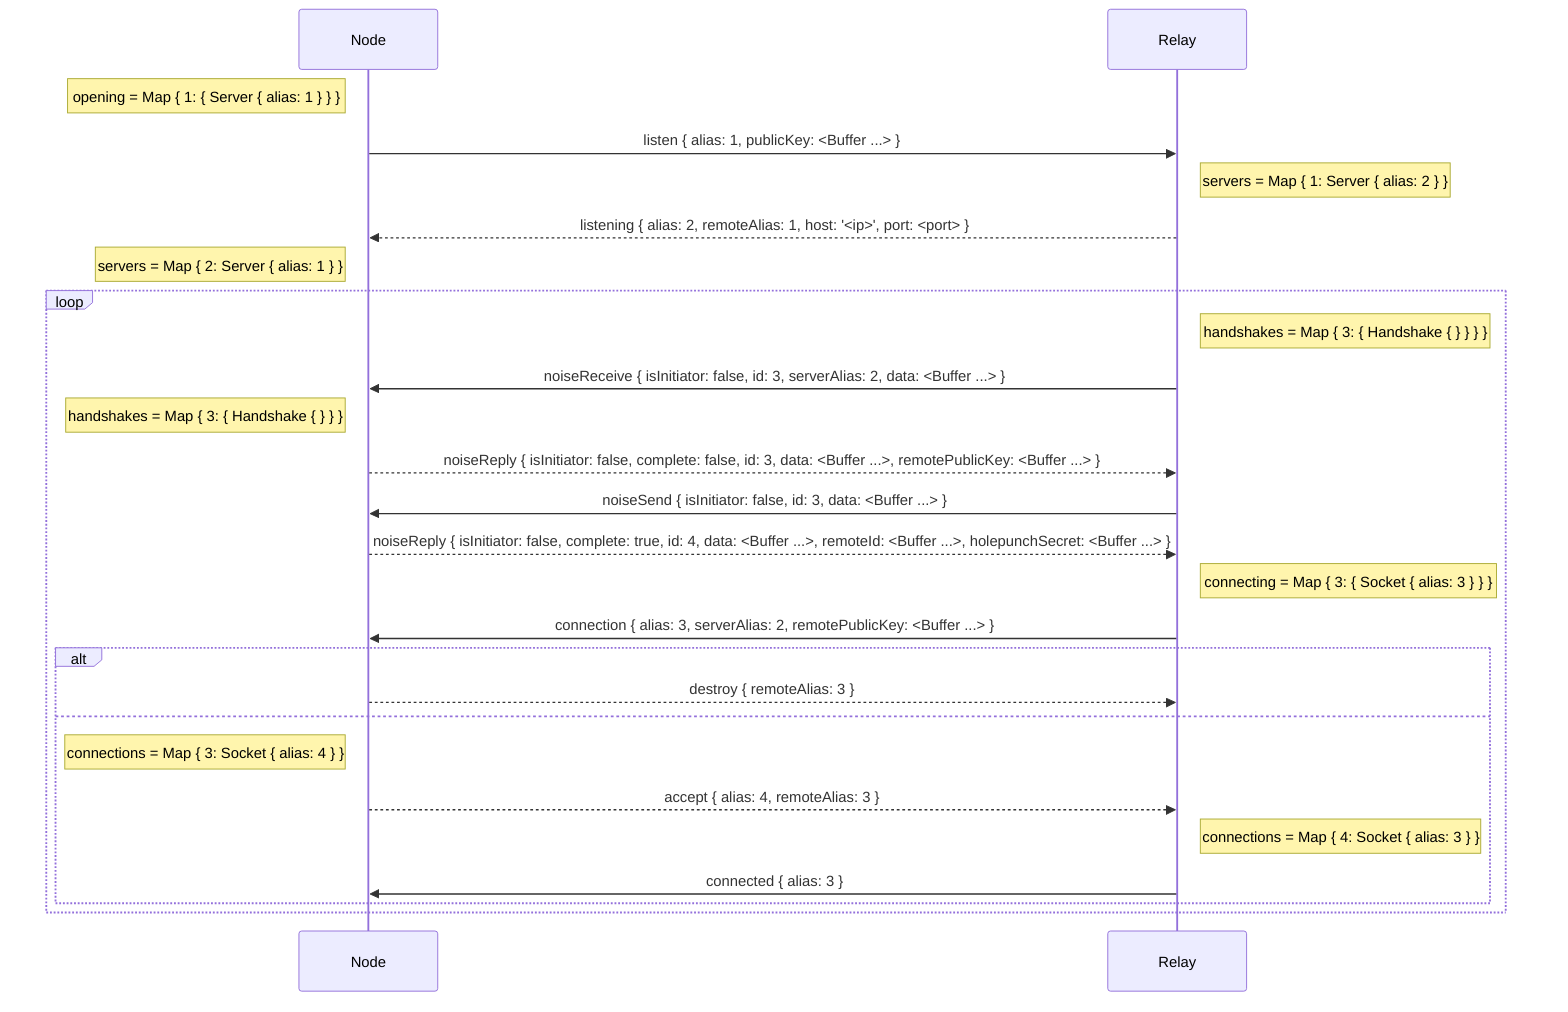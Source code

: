 sequenceDiagram
  participant N as Node
  participant R as Relay

  note left of N: opening = Map { 1: { Server { alias: 1 } } }

  N->>R: listen { alias: 1, publicKey: <Buffer ...> }

  note right of R: servers = Map { 1: Server { alias: 2 } }

  R-->>N: listening { alias: 2, remoteAlias: 1, host: '<ip>', port: <port> }

  note left of N: servers = Map { 2: Server { alias: 1 } }

  loop
    note right of R: handshakes = Map { 3: { Handshake { } } } }

    R->>N: noiseReceive { isInitiator: false, id: 3, serverAlias: 2, data: <Buffer ...> }

    note left of N: handshakes = Map { 3: { Handshake { } } }

    N-->>R: noiseReply { isInitiator: false, complete: false, id: 3, data: <Buffer ...>, remotePublicKey: <Buffer ...> }

    R->>N: noiseSend { isInitiator: false, id: 3, data: <Buffer ...> }

    N-->>R: noiseReply { isInitiator: false, complete: true, id: 4, data: <Buffer ...>, remoteId: <Buffer ...>, holepunchSecret: <Buffer ...> }

    note right of R: connecting = Map { 3: { Socket { alias: 3 } } }

    R->>N: connection { alias: 3, serverAlias: 2, remotePublicKey: <Buffer ...> }

    alt
      N-->>R: destroy { remoteAlias: 3 }
    else
      note left of N: connections = Map { 3: Socket { alias: 4 } }

      N-->>R: accept { alias: 4, remoteAlias: 3 }

      note right of R: connections = Map { 4: Socket { alias: 3 } }

      R->>N: connected { alias: 3 }
    end
  end